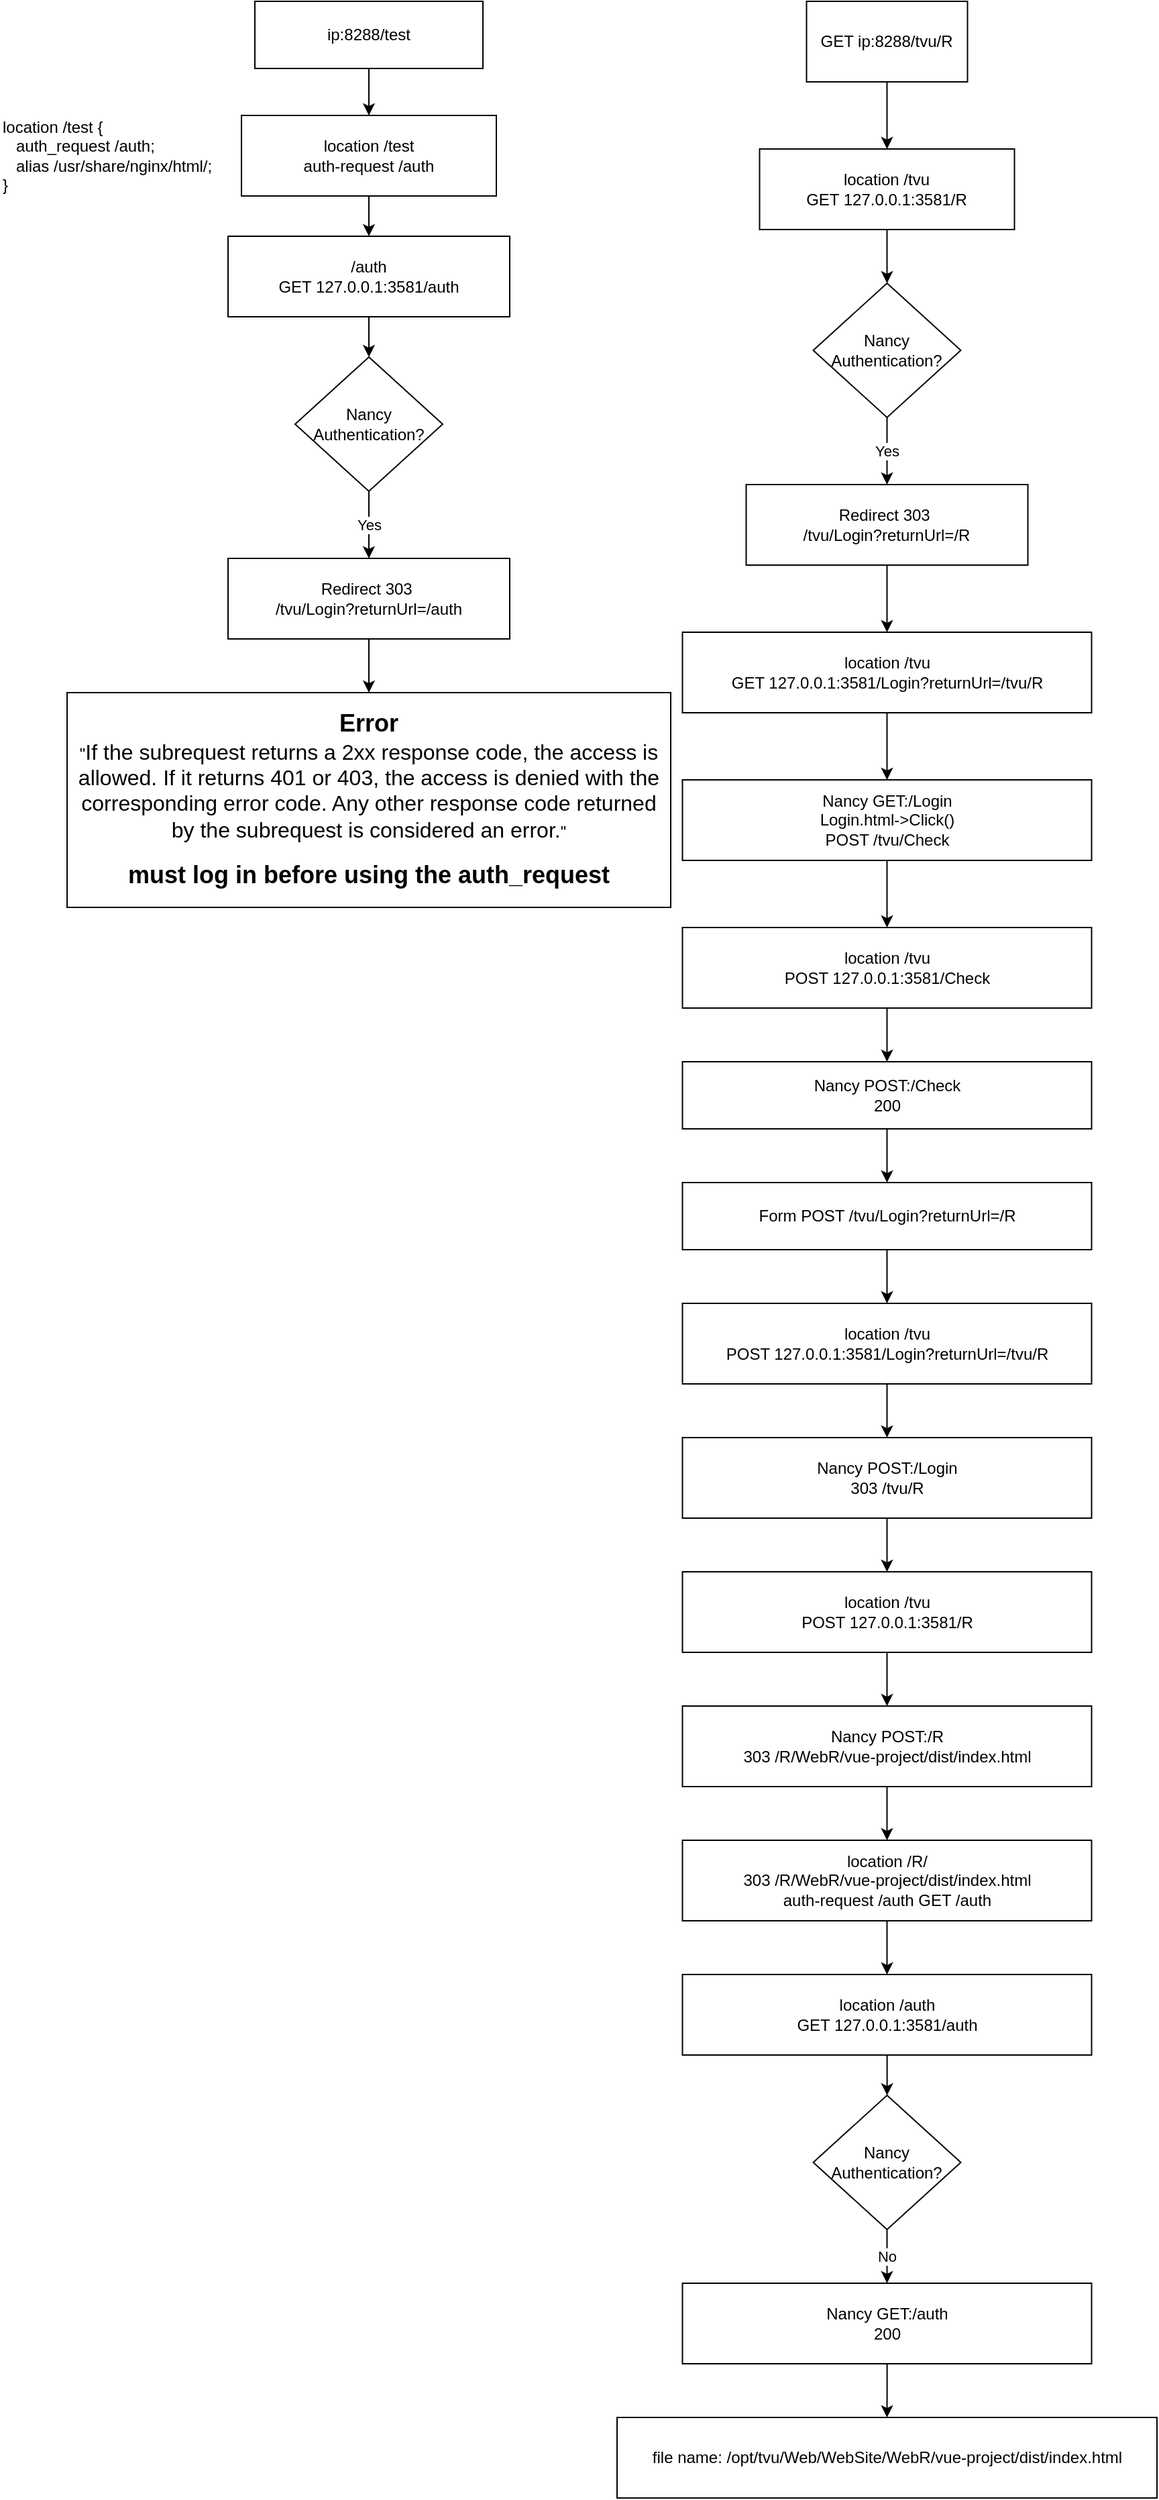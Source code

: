<mxfile version="13.7.9" type="device"><diagram id="FZ743VyEORYG1q4LL3IZ" name="Page-1"><mxGraphModel dx="2512" dy="822" grid="1" gridSize="10" guides="1" tooltips="1" connect="1" arrows="1" fold="1" page="1" pageScale="1" pageWidth="850" pageHeight="1100" math="0" shadow="0"><root><mxCell id="0"/><mxCell id="1" parent="0"/><mxCell id="nWGlZsMc42JbMtr3nK0Q-16" style="edgeStyle=orthogonalEdgeStyle;rounded=0;orthogonalLoop=1;jettySize=auto;html=1;entryX=0.5;entryY=0;entryDx=0;entryDy=0;" parent="1" source="nWGlZsMc42JbMtr3nK0Q-1" target="nWGlZsMc42JbMtr3nK0Q-2" edge="1"><mxGeometry relative="1" as="geometry"/></mxCell><mxCell id="nWGlZsMc42JbMtr3nK0Q-1" value="location /test&lt;br&gt;auth-request /auth" style="rounded=0;whiteSpace=wrap;html=1;" parent="1" vertex="1"><mxGeometry x="140" y="100" width="190" height="60" as="geometry"/></mxCell><mxCell id="nWGlZsMc42JbMtr3nK0Q-6" value="" style="edgeStyle=orthogonalEdgeStyle;rounded=0;orthogonalLoop=1;jettySize=auto;html=1;" parent="1" source="nWGlZsMc42JbMtr3nK0Q-2" target="nWGlZsMc42JbMtr3nK0Q-5" edge="1"><mxGeometry relative="1" as="geometry"/></mxCell><mxCell id="nWGlZsMc42JbMtr3nK0Q-2" value="/auth&lt;br&gt;GET 127.0.0.1:3581/auth" style="rounded=0;whiteSpace=wrap;html=1;" parent="1" vertex="1"><mxGeometry x="130" y="190" width="210" height="60" as="geometry"/></mxCell><mxCell id="nWGlZsMc42JbMtr3nK0Q-8" value="Yes" style="edgeStyle=orthogonalEdgeStyle;rounded=0;orthogonalLoop=1;jettySize=auto;html=1;" parent="1" source="nWGlZsMc42JbMtr3nK0Q-5" target="nWGlZsMc42JbMtr3nK0Q-7" edge="1"><mxGeometry relative="1" as="geometry"/></mxCell><mxCell id="nWGlZsMc42JbMtr3nK0Q-5" value="Nancy&lt;br&gt;Authentication?" style="rhombus;whiteSpace=wrap;html=1;" parent="1" vertex="1"><mxGeometry x="180" y="280" width="110" height="100" as="geometry"/></mxCell><mxCell id="nWGlZsMc42JbMtr3nK0Q-61" value="" style="edgeStyle=orthogonalEdgeStyle;rounded=0;orthogonalLoop=1;jettySize=auto;html=1;" parent="1" source="nWGlZsMc42JbMtr3nK0Q-7" target="nWGlZsMc42JbMtr3nK0Q-60" edge="1"><mxGeometry relative="1" as="geometry"/></mxCell><mxCell id="nWGlZsMc42JbMtr3nK0Q-7" value="Redirect 303&amp;nbsp;&lt;br&gt;/tvu/Login?returnUrl=/auth" style="whiteSpace=wrap;html=1;" parent="1" vertex="1"><mxGeometry x="130" y="430" width="210" height="60" as="geometry"/></mxCell><mxCell id="nWGlZsMc42JbMtr3nK0Q-22" value="" style="edgeStyle=orthogonalEdgeStyle;rounded=0;orthogonalLoop=1;jettySize=auto;html=1;" parent="1" source="nWGlZsMc42JbMtr3nK0Q-15" target="nWGlZsMc42JbMtr3nK0Q-21" edge="1"><mxGeometry relative="1" as="geometry"/></mxCell><mxCell id="nWGlZsMc42JbMtr3nK0Q-15" value="location /tvu&lt;br&gt;GET 127.0.0.1:3581/R" style="rounded=0;whiteSpace=wrap;html=1;" parent="1" vertex="1"><mxGeometry x="526.25" y="125" width="190" height="60" as="geometry"/></mxCell><mxCell id="nWGlZsMc42JbMtr3nK0Q-59" value="" style="edgeStyle=orthogonalEdgeStyle;rounded=0;orthogonalLoop=1;jettySize=auto;html=1;" parent="1" source="nWGlZsMc42JbMtr3nK0Q-17" target="nWGlZsMc42JbMtr3nK0Q-1" edge="1"><mxGeometry relative="1" as="geometry"/></mxCell><mxCell id="nWGlZsMc42JbMtr3nK0Q-17" value="ip:8288/test" style="rounded=0;whiteSpace=wrap;html=1;" parent="1" vertex="1"><mxGeometry x="150" y="15" width="170" height="50" as="geometry"/></mxCell><mxCell id="nWGlZsMc42JbMtr3nK0Q-19" value="" style="edgeStyle=orthogonalEdgeStyle;rounded=0;orthogonalLoop=1;jettySize=auto;html=1;" parent="1" source="nWGlZsMc42JbMtr3nK0Q-18" target="nWGlZsMc42JbMtr3nK0Q-15" edge="1"><mxGeometry relative="1" as="geometry"/></mxCell><mxCell id="nWGlZsMc42JbMtr3nK0Q-18" value="GET ip:8288/tvu/R" style="rounded=0;whiteSpace=wrap;html=1;" parent="1" vertex="1"><mxGeometry x="561.25" y="15" width="120" height="60" as="geometry"/></mxCell><mxCell id="nWGlZsMc42JbMtr3nK0Q-24" value="Yes" style="edgeStyle=orthogonalEdgeStyle;rounded=0;orthogonalLoop=1;jettySize=auto;html=1;" parent="1" source="nWGlZsMc42JbMtr3nK0Q-21" target="nWGlZsMc42JbMtr3nK0Q-23" edge="1"><mxGeometry relative="1" as="geometry"/></mxCell><mxCell id="nWGlZsMc42JbMtr3nK0Q-21" value="Nancy&lt;br&gt;Authentication?" style="rhombus;whiteSpace=wrap;html=1;" parent="1" vertex="1"><mxGeometry x="566.25" y="225" width="110" height="100" as="geometry"/></mxCell><mxCell id="nWGlZsMc42JbMtr3nK0Q-26" value="" style="edgeStyle=orthogonalEdgeStyle;rounded=0;orthogonalLoop=1;jettySize=auto;html=1;" parent="1" source="nWGlZsMc42JbMtr3nK0Q-23" target="nWGlZsMc42JbMtr3nK0Q-25" edge="1"><mxGeometry relative="1" as="geometry"/></mxCell><mxCell id="nWGlZsMc42JbMtr3nK0Q-23" value="Redirect 303&amp;nbsp;&lt;br&gt;/tvu/Login?returnUrl=/R" style="whiteSpace=wrap;html=1;" parent="1" vertex="1"><mxGeometry x="516.25" y="375" width="210" height="60" as="geometry"/></mxCell><mxCell id="nWGlZsMc42JbMtr3nK0Q-28" value="" style="edgeStyle=orthogonalEdgeStyle;rounded=0;orthogonalLoop=1;jettySize=auto;html=1;" parent="1" source="nWGlZsMc42JbMtr3nK0Q-25" target="nWGlZsMc42JbMtr3nK0Q-27" edge="1"><mxGeometry relative="1" as="geometry"/></mxCell><mxCell id="nWGlZsMc42JbMtr3nK0Q-25" value="location /tvu&lt;br&gt;GET 127.0.0.1:3581/Login?returnUrl=/tvu/R" style="rounded=0;whiteSpace=wrap;html=1;" parent="1" vertex="1"><mxGeometry x="468.75" y="485" width="305" height="60" as="geometry"/></mxCell><mxCell id="nWGlZsMc42JbMtr3nK0Q-32" value="" style="edgeStyle=orthogonalEdgeStyle;rounded=0;orthogonalLoop=1;jettySize=auto;html=1;" parent="1" source="nWGlZsMc42JbMtr3nK0Q-27" target="nWGlZsMc42JbMtr3nK0Q-31" edge="1"><mxGeometry relative="1" as="geometry"/></mxCell><mxCell id="nWGlZsMc42JbMtr3nK0Q-27" value="Nancy GET:/Login&lt;br&gt;Login.html-&amp;gt;Click()&lt;br&gt;POST /tvu/Check" style="rounded=0;whiteSpace=wrap;html=1;" parent="1" vertex="1"><mxGeometry x="468.75" y="595" width="305" height="60" as="geometry"/></mxCell><mxCell id="nWGlZsMc42JbMtr3nK0Q-34" value="" style="edgeStyle=orthogonalEdgeStyle;rounded=0;orthogonalLoop=1;jettySize=auto;html=1;" parent="1" source="nWGlZsMc42JbMtr3nK0Q-31" target="nWGlZsMc42JbMtr3nK0Q-33" edge="1"><mxGeometry relative="1" as="geometry"/></mxCell><mxCell id="nWGlZsMc42JbMtr3nK0Q-31" value="location /tvu&lt;br&gt;POST 127.0.0.1:3581/Check" style="rounded=0;whiteSpace=wrap;html=1;" parent="1" vertex="1"><mxGeometry x="468.75" y="705" width="305" height="60" as="geometry"/></mxCell><mxCell id="nWGlZsMc42JbMtr3nK0Q-36" value="" style="edgeStyle=orthogonalEdgeStyle;rounded=0;orthogonalLoop=1;jettySize=auto;html=1;" parent="1" source="nWGlZsMc42JbMtr3nK0Q-33" target="nWGlZsMc42JbMtr3nK0Q-35" edge="1"><mxGeometry relative="1" as="geometry"/></mxCell><mxCell id="nWGlZsMc42JbMtr3nK0Q-33" value="Nancy POST:/Check&lt;br&gt;200" style="rounded=0;whiteSpace=wrap;html=1;" parent="1" vertex="1"><mxGeometry x="468.75" y="805" width="305" height="50" as="geometry"/></mxCell><mxCell id="nWGlZsMc42JbMtr3nK0Q-40" value="" style="edgeStyle=orthogonalEdgeStyle;rounded=0;orthogonalLoop=1;jettySize=auto;html=1;" parent="1" source="nWGlZsMc42JbMtr3nK0Q-35" target="nWGlZsMc42JbMtr3nK0Q-39" edge="1"><mxGeometry relative="1" as="geometry"/></mxCell><mxCell id="nWGlZsMc42JbMtr3nK0Q-35" value="Form POST /tvu/Login?returnUrl=/R" style="rounded=0;whiteSpace=wrap;html=1;" parent="1" vertex="1"><mxGeometry x="468.75" y="895" width="305" height="50" as="geometry"/></mxCell><mxCell id="nWGlZsMc42JbMtr3nK0Q-42" value="" style="edgeStyle=orthogonalEdgeStyle;rounded=0;orthogonalLoop=1;jettySize=auto;html=1;" parent="1" source="nWGlZsMc42JbMtr3nK0Q-39" target="nWGlZsMc42JbMtr3nK0Q-41" edge="1"><mxGeometry relative="1" as="geometry"/></mxCell><mxCell id="nWGlZsMc42JbMtr3nK0Q-39" value="location /tvu&lt;br&gt;POST 127.0.0.1:3581/Login?returnUrl=/tvu/R" style="rounded=0;whiteSpace=wrap;html=1;" parent="1" vertex="1"><mxGeometry x="468.75" y="985" width="305" height="60" as="geometry"/></mxCell><mxCell id="nWGlZsMc42JbMtr3nK0Q-44" value="" style="edgeStyle=orthogonalEdgeStyle;rounded=0;orthogonalLoop=1;jettySize=auto;html=1;" parent="1" source="nWGlZsMc42JbMtr3nK0Q-41" target="nWGlZsMc42JbMtr3nK0Q-43" edge="1"><mxGeometry relative="1" as="geometry"/></mxCell><mxCell id="nWGlZsMc42JbMtr3nK0Q-41" value="Nancy POST:/Login&lt;br&gt;303 /tvu/R" style="rounded=0;whiteSpace=wrap;html=1;" parent="1" vertex="1"><mxGeometry x="468.75" y="1085" width="305" height="60" as="geometry"/></mxCell><mxCell id="nWGlZsMc42JbMtr3nK0Q-46" value="" style="edgeStyle=orthogonalEdgeStyle;rounded=0;orthogonalLoop=1;jettySize=auto;html=1;" parent="1" source="nWGlZsMc42JbMtr3nK0Q-43" target="nWGlZsMc42JbMtr3nK0Q-45" edge="1"><mxGeometry relative="1" as="geometry"/></mxCell><mxCell id="nWGlZsMc42JbMtr3nK0Q-43" value="location /tvu&lt;br&gt;POST 127.0.0.1:3581/R" style="rounded=0;whiteSpace=wrap;html=1;" parent="1" vertex="1"><mxGeometry x="468.75" y="1185" width="305" height="60" as="geometry"/></mxCell><mxCell id="nWGlZsMc42JbMtr3nK0Q-48" value="" style="edgeStyle=orthogonalEdgeStyle;rounded=0;orthogonalLoop=1;jettySize=auto;html=1;" parent="1" source="nWGlZsMc42JbMtr3nK0Q-45" target="nWGlZsMc42JbMtr3nK0Q-47" edge="1"><mxGeometry relative="1" as="geometry"/></mxCell><mxCell id="nWGlZsMc42JbMtr3nK0Q-45" value="Nancy POST:/R&lt;br&gt;303&amp;nbsp;/R/WebR/vue-project/dist/index.html" style="rounded=0;whiteSpace=wrap;html=1;" parent="1" vertex="1"><mxGeometry x="468.75" y="1285" width="305" height="60" as="geometry"/></mxCell><mxCell id="nWGlZsMc42JbMtr3nK0Q-50" value="" style="edgeStyle=orthogonalEdgeStyle;rounded=0;orthogonalLoop=1;jettySize=auto;html=1;" parent="1" source="nWGlZsMc42JbMtr3nK0Q-47" target="nWGlZsMc42JbMtr3nK0Q-49" edge="1"><mxGeometry relative="1" as="geometry"/></mxCell><mxCell id="nWGlZsMc42JbMtr3nK0Q-47" value="location /R/&lt;br&gt;303&amp;nbsp;/R/WebR/vue-project/dist/index.html&lt;br&gt;auth-request /auth GET /auth" style="rounded=0;whiteSpace=wrap;html=1;" parent="1" vertex="1"><mxGeometry x="468.75" y="1385" width="305" height="60" as="geometry"/></mxCell><mxCell id="nWGlZsMc42JbMtr3nK0Q-55" value="" style="edgeStyle=orthogonalEdgeStyle;rounded=0;orthogonalLoop=1;jettySize=auto;html=1;" parent="1" source="nWGlZsMc42JbMtr3nK0Q-49" target="nWGlZsMc42JbMtr3nK0Q-54" edge="1"><mxGeometry relative="1" as="geometry"/></mxCell><mxCell id="nWGlZsMc42JbMtr3nK0Q-49" value="location /auth&lt;br&gt;GET 127.0.0.1:3581/auth" style="rounded=0;whiteSpace=wrap;html=1;" parent="1" vertex="1"><mxGeometry x="468.75" y="1485" width="305" height="60" as="geometry"/></mxCell><mxCell id="nWGlZsMc42JbMtr3nK0Q-58" value="" style="edgeStyle=orthogonalEdgeStyle;rounded=0;orthogonalLoop=1;jettySize=auto;html=1;" parent="1" source="nWGlZsMc42JbMtr3nK0Q-52" target="nWGlZsMc42JbMtr3nK0Q-57" edge="1"><mxGeometry relative="1" as="geometry"/></mxCell><mxCell id="nWGlZsMc42JbMtr3nK0Q-52" value="Nancy GET:/auth&lt;br&gt;200" style="rounded=0;whiteSpace=wrap;html=1;" parent="1" vertex="1"><mxGeometry x="468.75" y="1715" width="305" height="60" as="geometry"/></mxCell><mxCell id="nWGlZsMc42JbMtr3nK0Q-56" value="No" style="edgeStyle=orthogonalEdgeStyle;rounded=0;orthogonalLoop=1;jettySize=auto;html=1;" parent="1" source="nWGlZsMc42JbMtr3nK0Q-54" target="nWGlZsMc42JbMtr3nK0Q-52" edge="1"><mxGeometry relative="1" as="geometry"/></mxCell><mxCell id="nWGlZsMc42JbMtr3nK0Q-54" value="Nancy&lt;br&gt;Authentication?" style="rhombus;whiteSpace=wrap;html=1;" parent="1" vertex="1"><mxGeometry x="566.25" y="1575" width="110" height="100" as="geometry"/></mxCell><mxCell id="nWGlZsMc42JbMtr3nK0Q-57" value="file name: /opt/tvu/Web/WebSite/WebR/vue-project/dist/index.html" style="rounded=0;whiteSpace=wrap;html=1;" parent="1" vertex="1"><mxGeometry x="420" y="1815" width="402.5" height="60" as="geometry"/></mxCell><mxCell id="nWGlZsMc42JbMtr3nK0Q-60" value="&lt;b&gt;&lt;font style=&quot;font-size: 18px&quot;&gt;Error&lt;br&gt;&lt;/font&gt;&lt;/b&gt;&quot;&lt;span style=&quot;font-family: sans-serif ; font-size: medium ; text-align: justify ; background-color: rgb(255 , 255 , 255)&quot;&gt;If the subrequest returns a 2xx response code, the access is allowed. If it returns 401 or 403, the access is denied with the corresponding error code. Any other response code returned by the subrequest is considered an error.&lt;/span&gt;&quot;&lt;br&gt;&lt;br&gt;&lt;b&gt;&lt;font style=&quot;font-size: 18px&quot;&gt;must log in before using the auth_request&lt;/font&gt;&lt;/b&gt;" style="whiteSpace=wrap;html=1;" parent="1" vertex="1"><mxGeometry x="10" y="530" width="450" height="160" as="geometry"/></mxCell><mxCell id="4sadsFa-5JTusOiPBDjK-1" value="&lt;div&gt;location /test {&lt;/div&gt;&lt;div&gt;&amp;nbsp; &amp;nbsp;auth_request /auth;&lt;/div&gt;&lt;div&gt;&amp;nbsp; &amp;nbsp;alias /usr/share/nginx/html/;&lt;/div&gt;&lt;div&gt;}&lt;/div&gt;" style="text;html=1;strokeColor=none;fillColor=none;align=left;verticalAlign=middle;whiteSpace=wrap;rounded=0;" vertex="1" parent="1"><mxGeometry x="-40" y="87.5" width="170" height="85" as="geometry"/></mxCell></root></mxGraphModel></diagram></mxfile>